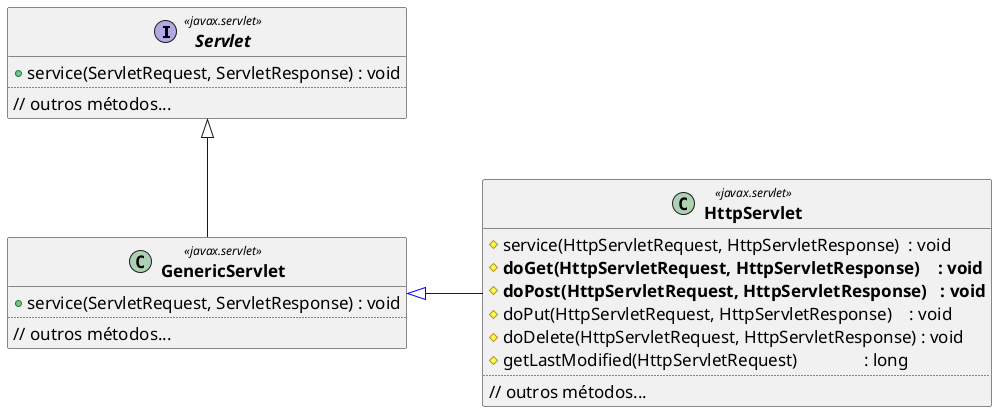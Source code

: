 @startuml

set namespaceSeparator none
skinparam Class {
    FontStyle bold
    FontSize 15
    AttributeFontSize 17
    AttributeFontName Ubuntu Mono
}

skinparam nodesep 75

interface Servlet <<javax.servlet>> {
    +service(ServletRequest, ServletResponse) : void
    ..
    // outros métodos...
}

class GenericServlet <<javax.servlet>> extends Servlet {
    +service(ServletRequest, ServletResponse) : void
    ..
    // outros métodos...
}

class HttpServlet <<javax.servlet>> {
    #service(HttpServletRequest, HttpServletResponse)  : void
    #<b>doGet(HttpServletRequest, HttpServletResponse)    : void</b>
    #<b>doPost(HttpServletRequest, HttpServletResponse)   : void</b>
    #doPut(HttpServletRequest, HttpServletResponse)    : void
    #doDelete(HttpServletRequest, HttpServletResponse) : void
    #getLastModified(HttpServletRequest)               : long
    ..
    // outros métodos...
}

HttpServlet -left[#0000FF]-|> GenericServlet

hide fields

@enduml

